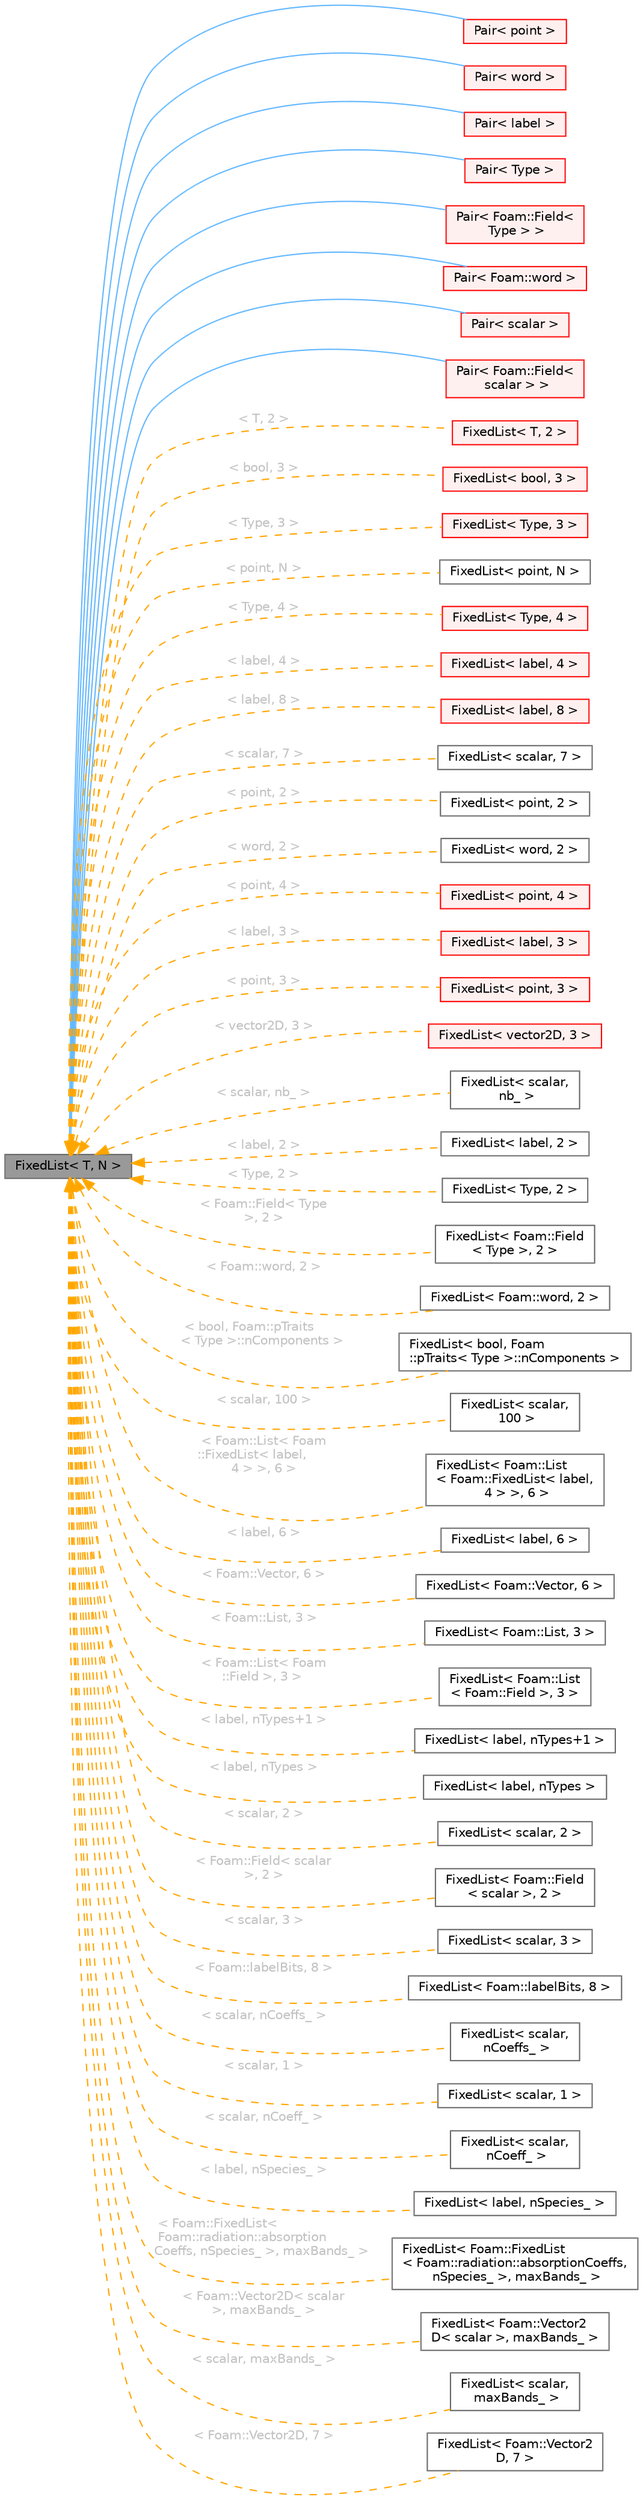 digraph "FixedList&lt; T, N &gt;"
{
 // LATEX_PDF_SIZE
  bgcolor="transparent";
  edge [fontname=Helvetica,fontsize=10,labelfontname=Helvetica,labelfontsize=10];
  node [fontname=Helvetica,fontsize=10,shape=box,height=0.2,width=0.4];
  rankdir="LR";
  Node1 [id="Node000001",label="FixedList\< T, N \>",height=0.2,width=0.4,color="gray40", fillcolor="grey60", style="filled", fontcolor="black",tooltip="A 1D vector of objects of type <T> with a fixed length <N>."];
  Node1 -> Node2 [id="edge1_Node000001_Node000002",dir="back",color="steelblue1",style="solid",tooltip=" "];
  Node2 [id="Node000002",label="Pair\< point \>",height=0.2,width=0.4,color="red", fillcolor="#FFF0F0", style="filled",URL="$classFoam_1_1Pair.html",tooltip=" "];
  Node1 -> Node4 [id="edge2_Node000001_Node000004",dir="back",color="steelblue1",style="solid",tooltip=" "];
  Node4 [id="Node000004",label="Pair\< word \>",height=0.2,width=0.4,color="red", fillcolor="#FFF0F0", style="filled",URL="$classFoam_1_1Pair.html",tooltip=" "];
  Node1 -> Node11 [id="edge3_Node000001_Node000011",dir="back",color="steelblue1",style="solid",tooltip=" "];
  Node11 [id="Node000011",label="Pair\< label \>",height=0.2,width=0.4,color="red", fillcolor="#FFF0F0", style="filled",URL="$classFoam_1_1Pair.html",tooltip=" "];
  Node1 -> Node14 [id="edge4_Node000001_Node000014",dir="back",color="steelblue1",style="solid",tooltip=" "];
  Node14 [id="Node000014",label="Pair\< Type \>",height=0.2,width=0.4,color="red", fillcolor="#FFF0F0", style="filled",URL="$classFoam_1_1Pair.html",tooltip=" "];
  Node1 -> Node15 [id="edge5_Node000001_Node000015",dir="back",color="steelblue1",style="solid",tooltip=" "];
  Node15 [id="Node000015",label="Pair\< Foam::Field\<\l Type \> \>",height=0.2,width=0.4,color="red", fillcolor="#FFF0F0", style="filled",URL="$classFoam_1_1Pair.html",tooltip=" "];
  Node1 -> Node16 [id="edge6_Node000001_Node000016",dir="back",color="steelblue1",style="solid",tooltip=" "];
  Node16 [id="Node000016",label="Pair\< Foam::word \>",height=0.2,width=0.4,color="red", fillcolor="#FFF0F0", style="filled",URL="$classFoam_1_1Pair.html",tooltip=" "];
  Node1 -> Node17 [id="edge7_Node000001_Node000017",dir="back",color="steelblue1",style="solid",tooltip=" "];
  Node17 [id="Node000017",label="Pair\< scalar \>",height=0.2,width=0.4,color="red", fillcolor="#FFF0F0", style="filled",URL="$classFoam_1_1Pair.html",tooltip=" "];
  Node1 -> Node18 [id="edge8_Node000001_Node000018",dir="back",color="steelblue1",style="solid",tooltip=" "];
  Node18 [id="Node000018",label="Pair\< Foam::Field\<\l scalar \> \>",height=0.2,width=0.4,color="red", fillcolor="#FFF0F0", style="filled",URL="$classFoam_1_1Pair.html",tooltip=" "];
  Node1 -> Node19 [id="edge9_Node000001_Node000019",dir="back",color="orange",style="dashed",tooltip=" ",label=" \< T, 2 \>",fontcolor="grey" ];
  Node19 [id="Node000019",label="FixedList\< T, 2 \>",height=0.2,width=0.4,color="red", fillcolor="#FFF0F0", style="filled",URL="$classFoam_1_1FixedList.html",tooltip=" "];
  Node1 -> Node21 [id="edge10_Node000001_Node000021",dir="back",color="orange",style="dashed",tooltip=" ",label=" \< bool, 3 \>",fontcolor="grey" ];
  Node21 [id="Node000021",label="FixedList\< bool, 3 \>",height=0.2,width=0.4,color="red", fillcolor="#FFF0F0", style="filled",URL="$classFoam_1_1FixedList.html",tooltip=" "];
  Node1 -> Node23 [id="edge11_Node000001_Node000023",dir="back",color="orange",style="dashed",tooltip=" ",label=" \< Type, 3 \>",fontcolor="grey" ];
  Node23 [id="Node000023",label="FixedList\< Type, 3 \>",height=0.2,width=0.4,color="red", fillcolor="#FFF0F0", style="filled",URL="$classFoam_1_1FixedList.html",tooltip=" "];
  Node1 -> Node25 [id="edge12_Node000001_Node000025",dir="back",color="orange",style="dashed",tooltip=" ",label=" \< point, N \>",fontcolor="grey" ];
  Node25 [id="Node000025",label="FixedList\< point, N \>",height=0.2,width=0.4,color="gray40", fillcolor="white", style="filled",URL="$classFoam_1_1FixedList.html",tooltip=" "];
  Node1 -> Node26 [id="edge13_Node000001_Node000026",dir="back",color="orange",style="dashed",tooltip=" ",label=" \< Type, 4 \>",fontcolor="grey" ];
  Node26 [id="Node000026",label="FixedList\< Type, 4 \>",height=0.2,width=0.4,color="red", fillcolor="#FFF0F0", style="filled",URL="$classFoam_1_1FixedList.html",tooltip=" "];
  Node1 -> Node28 [id="edge14_Node000001_Node000028",dir="back",color="orange",style="dashed",tooltip=" ",label=" \< label, 4 \>",fontcolor="grey" ];
  Node28 [id="Node000028",label="FixedList\< label, 4 \>",height=0.2,width=0.4,color="red", fillcolor="#FFF0F0", style="filled",URL="$classFoam_1_1FixedList.html",tooltip=" "];
  Node1 -> Node30 [id="edge15_Node000001_Node000030",dir="back",color="orange",style="dashed",tooltip=" ",label=" \< label, 8 \>",fontcolor="grey" ];
  Node30 [id="Node000030",label="FixedList\< label, 8 \>",height=0.2,width=0.4,color="red", fillcolor="#FFF0F0", style="filled",URL="$classFoam_1_1FixedList.html",tooltip=" "];
  Node1 -> Node32 [id="edge16_Node000001_Node000032",dir="back",color="orange",style="dashed",tooltip=" ",label=" \< scalar, 7 \>",fontcolor="grey" ];
  Node32 [id="Node000032",label="FixedList\< scalar, 7 \>",height=0.2,width=0.4,color="gray40", fillcolor="white", style="filled",URL="$classFoam_1_1FixedList.html",tooltip=" "];
  Node1 -> Node33 [id="edge17_Node000001_Node000033",dir="back",color="orange",style="dashed",tooltip=" ",label=" \< point, 2 \>",fontcolor="grey" ];
  Node33 [id="Node000033",label="FixedList\< point, 2 \>",height=0.2,width=0.4,color="gray40", fillcolor="white", style="filled",URL="$classFoam_1_1FixedList.html",tooltip=" "];
  Node1 -> Node34 [id="edge18_Node000001_Node000034",dir="back",color="orange",style="dashed",tooltip=" ",label=" \< word, 2 \>",fontcolor="grey" ];
  Node34 [id="Node000034",label="FixedList\< word, 2 \>",height=0.2,width=0.4,color="gray40", fillcolor="white", style="filled",URL="$classFoam_1_1FixedList.html",tooltip=" "];
  Node1 -> Node35 [id="edge19_Node000001_Node000035",dir="back",color="orange",style="dashed",tooltip=" ",label=" \< point, 4 \>",fontcolor="grey" ];
  Node35 [id="Node000035",label="FixedList\< point, 4 \>",height=0.2,width=0.4,color="red", fillcolor="#FFF0F0", style="filled",URL="$classFoam_1_1FixedList.html",tooltip=" "];
  Node1 -> Node37 [id="edge20_Node000001_Node000037",dir="back",color="orange",style="dashed",tooltip=" ",label=" \< label, 3 \>",fontcolor="grey" ];
  Node37 [id="Node000037",label="FixedList\< label, 3 \>",height=0.2,width=0.4,color="red", fillcolor="#FFF0F0", style="filled",URL="$classFoam_1_1FixedList.html",tooltip=" "];
  Node1 -> Node40 [id="edge21_Node000001_Node000040",dir="back",color="orange",style="dashed",tooltip=" ",label=" \< point, 3 \>",fontcolor="grey" ];
  Node40 [id="Node000040",label="FixedList\< point, 3 \>",height=0.2,width=0.4,color="red", fillcolor="#FFF0F0", style="filled",URL="$classFoam_1_1FixedList.html",tooltip=" "];
  Node1 -> Node42 [id="edge22_Node000001_Node000042",dir="back",color="orange",style="dashed",tooltip=" ",label=" \< vector2D, 3 \>",fontcolor="grey" ];
  Node42 [id="Node000042",label="FixedList\< vector2D, 3 \>",height=0.2,width=0.4,color="red", fillcolor="#FFF0F0", style="filled",URL="$classFoam_1_1FixedList.html",tooltip=" "];
  Node1 -> Node44 [id="edge23_Node000001_Node000044",dir="back",color="orange",style="dashed",tooltip=" ",label=" \< scalar, nb_ \>",fontcolor="grey" ];
  Node44 [id="Node000044",label="FixedList\< scalar,\l nb_ \>",height=0.2,width=0.4,color="gray40", fillcolor="white", style="filled",URL="$classFoam_1_1FixedList.html",tooltip=" "];
  Node1 -> Node45 [id="edge24_Node000001_Node000045",dir="back",color="orange",style="dashed",tooltip=" ",label=" \< label, 2 \>",fontcolor="grey" ];
  Node45 [id="Node000045",label="FixedList\< label, 2 \>",height=0.2,width=0.4,color="gray40", fillcolor="white", style="filled",URL="$classFoam_1_1FixedList.html",tooltip=" "];
  Node1 -> Node46 [id="edge25_Node000001_Node000046",dir="back",color="orange",style="dashed",tooltip=" ",label=" \< Type, 2 \>",fontcolor="grey" ];
  Node46 [id="Node000046",label="FixedList\< Type, 2 \>",height=0.2,width=0.4,color="gray40", fillcolor="white", style="filled",URL="$classFoam_1_1FixedList.html",tooltip=" "];
  Node1 -> Node47 [id="edge26_Node000001_Node000047",dir="back",color="orange",style="dashed",tooltip=" ",label=" \< Foam::Field\< Type\l \>, 2 \>",fontcolor="grey" ];
  Node47 [id="Node000047",label="FixedList\< Foam::Field\l\< Type \>, 2 \>",height=0.2,width=0.4,color="gray40", fillcolor="white", style="filled",URL="$classFoam_1_1FixedList.html",tooltip=" "];
  Node1 -> Node48 [id="edge27_Node000001_Node000048",dir="back",color="orange",style="dashed",tooltip=" ",label=" \< Foam::word, 2 \>",fontcolor="grey" ];
  Node48 [id="Node000048",label="FixedList\< Foam::word, 2 \>",height=0.2,width=0.4,color="gray40", fillcolor="white", style="filled",URL="$classFoam_1_1FixedList.html",tooltip=" "];
  Node1 -> Node49 [id="edge28_Node000001_Node000049",dir="back",color="orange",style="dashed",tooltip=" ",label=" \< bool, Foam::pTraits\l\< Type \>::nComponents \>",fontcolor="grey" ];
  Node49 [id="Node000049",label="FixedList\< bool, Foam\l::pTraits\< Type \>::nComponents \>",height=0.2,width=0.4,color="gray40", fillcolor="white", style="filled",URL="$classFoam_1_1FixedList.html",tooltip=" "];
  Node1 -> Node50 [id="edge29_Node000001_Node000050",dir="back",color="orange",style="dashed",tooltip=" ",label=" \< scalar, 100 \>",fontcolor="grey" ];
  Node50 [id="Node000050",label="FixedList\< scalar,\l 100 \>",height=0.2,width=0.4,color="gray40", fillcolor="white", style="filled",URL="$classFoam_1_1FixedList.html",tooltip=" "];
  Node1 -> Node51 [id="edge30_Node000001_Node000051",dir="back",color="orange",style="dashed",tooltip=" ",label=" \< Foam::List\< Foam\l::FixedList\< label,\l 4 \> \>, 6 \>",fontcolor="grey" ];
  Node51 [id="Node000051",label="FixedList\< Foam::List\l\< Foam::FixedList\< label,\l 4 \> \>, 6 \>",height=0.2,width=0.4,color="gray40", fillcolor="white", style="filled",URL="$classFoam_1_1FixedList.html",tooltip=" "];
  Node1 -> Node52 [id="edge31_Node000001_Node000052",dir="back",color="orange",style="dashed",tooltip=" ",label=" \< label, 6 \>",fontcolor="grey" ];
  Node52 [id="Node000052",label="FixedList\< label, 6 \>",height=0.2,width=0.4,color="gray40", fillcolor="white", style="filled",URL="$classFoam_1_1FixedList.html",tooltip=" "];
  Node1 -> Node53 [id="edge32_Node000001_Node000053",dir="back",color="orange",style="dashed",tooltip=" ",label=" \< Foam::Vector, 6 \>",fontcolor="grey" ];
  Node53 [id="Node000053",label="FixedList\< Foam::Vector, 6 \>",height=0.2,width=0.4,color="gray40", fillcolor="white", style="filled",URL="$classFoam_1_1FixedList.html",tooltip=" "];
  Node1 -> Node54 [id="edge33_Node000001_Node000054",dir="back",color="orange",style="dashed",tooltip=" ",label=" \< Foam::List, 3 \>",fontcolor="grey" ];
  Node54 [id="Node000054",label="FixedList\< Foam::List, 3 \>",height=0.2,width=0.4,color="gray40", fillcolor="white", style="filled",URL="$classFoam_1_1FixedList.html",tooltip=" "];
  Node1 -> Node55 [id="edge34_Node000001_Node000055",dir="back",color="orange",style="dashed",tooltip=" ",label=" \< Foam::List\< Foam\l::Field \>, 3 \>",fontcolor="grey" ];
  Node55 [id="Node000055",label="FixedList\< Foam::List\l\< Foam::Field \>, 3 \>",height=0.2,width=0.4,color="gray40", fillcolor="white", style="filled",URL="$classFoam_1_1FixedList.html",tooltip=" "];
  Node1 -> Node56 [id="edge35_Node000001_Node000056",dir="back",color="orange",style="dashed",tooltip=" ",label=" \< label, nTypes+1 \>",fontcolor="grey" ];
  Node56 [id="Node000056",label="FixedList\< label, nTypes+1 \>",height=0.2,width=0.4,color="gray40", fillcolor="white", style="filled",URL="$classFoam_1_1FixedList.html",tooltip=" "];
  Node1 -> Node57 [id="edge36_Node000001_Node000057",dir="back",color="orange",style="dashed",tooltip=" ",label=" \< label, nTypes \>",fontcolor="grey" ];
  Node57 [id="Node000057",label="FixedList\< label, nTypes \>",height=0.2,width=0.4,color="gray40", fillcolor="white", style="filled",URL="$classFoam_1_1FixedList.html",tooltip=" "];
  Node1 -> Node58 [id="edge37_Node000001_Node000058",dir="back",color="orange",style="dashed",tooltip=" ",label=" \< scalar, 2 \>",fontcolor="grey" ];
  Node58 [id="Node000058",label="FixedList\< scalar, 2 \>",height=0.2,width=0.4,color="gray40", fillcolor="white", style="filled",URL="$classFoam_1_1FixedList.html",tooltip=" "];
  Node1 -> Node59 [id="edge38_Node000001_Node000059",dir="back",color="orange",style="dashed",tooltip=" ",label=" \< Foam::Field\< scalar\l \>, 2 \>",fontcolor="grey" ];
  Node59 [id="Node000059",label="FixedList\< Foam::Field\l\< scalar \>, 2 \>",height=0.2,width=0.4,color="gray40", fillcolor="white", style="filled",URL="$classFoam_1_1FixedList.html",tooltip=" "];
  Node1 -> Node60 [id="edge39_Node000001_Node000060",dir="back",color="orange",style="dashed",tooltip=" ",label=" \< scalar, 3 \>",fontcolor="grey" ];
  Node60 [id="Node000060",label="FixedList\< scalar, 3 \>",height=0.2,width=0.4,color="gray40", fillcolor="white", style="filled",URL="$classFoam_1_1FixedList.html",tooltip=" "];
  Node1 -> Node61 [id="edge40_Node000001_Node000061",dir="back",color="orange",style="dashed",tooltip=" ",label=" \< Foam::labelBits, 8 \>",fontcolor="grey" ];
  Node61 [id="Node000061",label="FixedList\< Foam::labelBits, 8 \>",height=0.2,width=0.4,color="gray40", fillcolor="white", style="filled",URL="$classFoam_1_1FixedList.html",tooltip=" "];
  Node1 -> Node62 [id="edge41_Node000001_Node000062",dir="back",color="orange",style="dashed",tooltip=" ",label=" \< scalar, nCoeffs_ \>",fontcolor="grey" ];
  Node62 [id="Node000062",label="FixedList\< scalar,\l nCoeffs_ \>",height=0.2,width=0.4,color="gray40", fillcolor="white", style="filled",URL="$classFoam_1_1FixedList.html",tooltip=" "];
  Node1 -> Node63 [id="edge42_Node000001_Node000063",dir="back",color="orange",style="dashed",tooltip=" ",label=" \< scalar, 1 \>",fontcolor="grey" ];
  Node63 [id="Node000063",label="FixedList\< scalar, 1 \>",height=0.2,width=0.4,color="gray40", fillcolor="white", style="filled",URL="$classFoam_1_1FixedList.html",tooltip=" "];
  Node1 -> Node64 [id="edge43_Node000001_Node000064",dir="back",color="orange",style="dashed",tooltip=" ",label=" \< scalar, nCoeff_ \>",fontcolor="grey" ];
  Node64 [id="Node000064",label="FixedList\< scalar,\l nCoeff_ \>",height=0.2,width=0.4,color="gray40", fillcolor="white", style="filled",URL="$classFoam_1_1FixedList.html",tooltip=" "];
  Node1 -> Node65 [id="edge44_Node000001_Node000065",dir="back",color="orange",style="dashed",tooltip=" ",label=" \< label, nSpecies_ \>",fontcolor="grey" ];
  Node65 [id="Node000065",label="FixedList\< label, nSpecies_ \>",height=0.2,width=0.4,color="gray40", fillcolor="white", style="filled",URL="$classFoam_1_1FixedList.html",tooltip=" "];
  Node1 -> Node66 [id="edge45_Node000001_Node000066",dir="back",color="orange",style="dashed",tooltip=" ",label=" \< Foam::FixedList\<\l Foam::radiation::absorption\lCoeffs, nSpecies_ \>, maxBands_ \>",fontcolor="grey" ];
  Node66 [id="Node000066",label="FixedList\< Foam::FixedList\l\< Foam::radiation::absorptionCoeffs,\l nSpecies_ \>, maxBands_ \>",height=0.2,width=0.4,color="gray40", fillcolor="white", style="filled",URL="$classFoam_1_1FixedList.html",tooltip=" "];
  Node1 -> Node67 [id="edge46_Node000001_Node000067",dir="back",color="orange",style="dashed",tooltip=" ",label=" \< Foam::Vector2D\< scalar\l \>, maxBands_ \>",fontcolor="grey" ];
  Node67 [id="Node000067",label="FixedList\< Foam::Vector2\lD\< scalar \>, maxBands_ \>",height=0.2,width=0.4,color="gray40", fillcolor="white", style="filled",URL="$classFoam_1_1FixedList.html",tooltip=" "];
  Node1 -> Node68 [id="edge47_Node000001_Node000068",dir="back",color="orange",style="dashed",tooltip=" ",label=" \< scalar, maxBands_ \>",fontcolor="grey" ];
  Node68 [id="Node000068",label="FixedList\< scalar,\l maxBands_ \>",height=0.2,width=0.4,color="gray40", fillcolor="white", style="filled",URL="$classFoam_1_1FixedList.html",tooltip=" "];
  Node1 -> Node69 [id="edge48_Node000001_Node000069",dir="back",color="orange",style="dashed",tooltip=" ",label=" \< Foam::Vector2D, 7 \>",fontcolor="grey" ];
  Node69 [id="Node000069",label="FixedList\< Foam::Vector2\lD, 7 \>",height=0.2,width=0.4,color="gray40", fillcolor="white", style="filled",URL="$classFoam_1_1FixedList.html",tooltip=" "];
}
